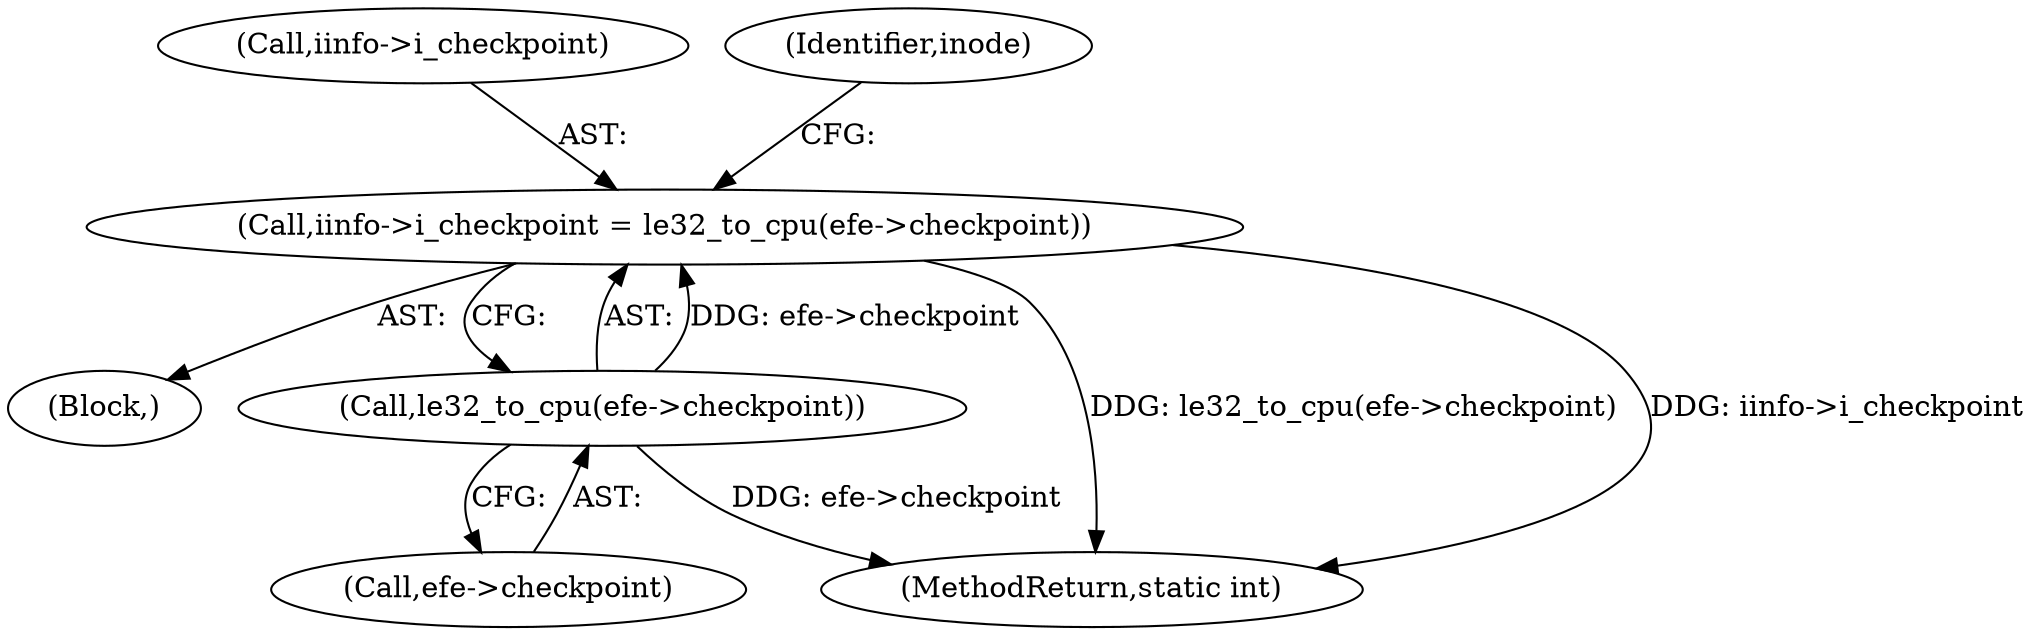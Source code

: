 digraph "0_linux_e159332b9af4b04d882dbcfe1bb0117f0a6d4b58@pointer" {
"1000977" [label="(Call,iinfo->i_checkpoint = le32_to_cpu(efe->checkpoint))"];
"1000981" [label="(Call,le32_to_cpu(efe->checkpoint))"];
"1000868" [label="(Block,)"];
"1000977" [label="(Call,iinfo->i_checkpoint = le32_to_cpu(efe->checkpoint))"];
"1000978" [label="(Call,iinfo->i_checkpoint)"];
"1000981" [label="(Call,le32_to_cpu(efe->checkpoint))"];
"1000987" [label="(Identifier,inode)"];
"1001226" [label="(MethodReturn,static int)"];
"1000982" [label="(Call,efe->checkpoint)"];
"1000977" -> "1000868"  [label="AST: "];
"1000977" -> "1000981"  [label="CFG: "];
"1000978" -> "1000977"  [label="AST: "];
"1000981" -> "1000977"  [label="AST: "];
"1000987" -> "1000977"  [label="CFG: "];
"1000977" -> "1001226"  [label="DDG: le32_to_cpu(efe->checkpoint)"];
"1000977" -> "1001226"  [label="DDG: iinfo->i_checkpoint"];
"1000981" -> "1000977"  [label="DDG: efe->checkpoint"];
"1000981" -> "1000982"  [label="CFG: "];
"1000982" -> "1000981"  [label="AST: "];
"1000981" -> "1001226"  [label="DDG: efe->checkpoint"];
}
